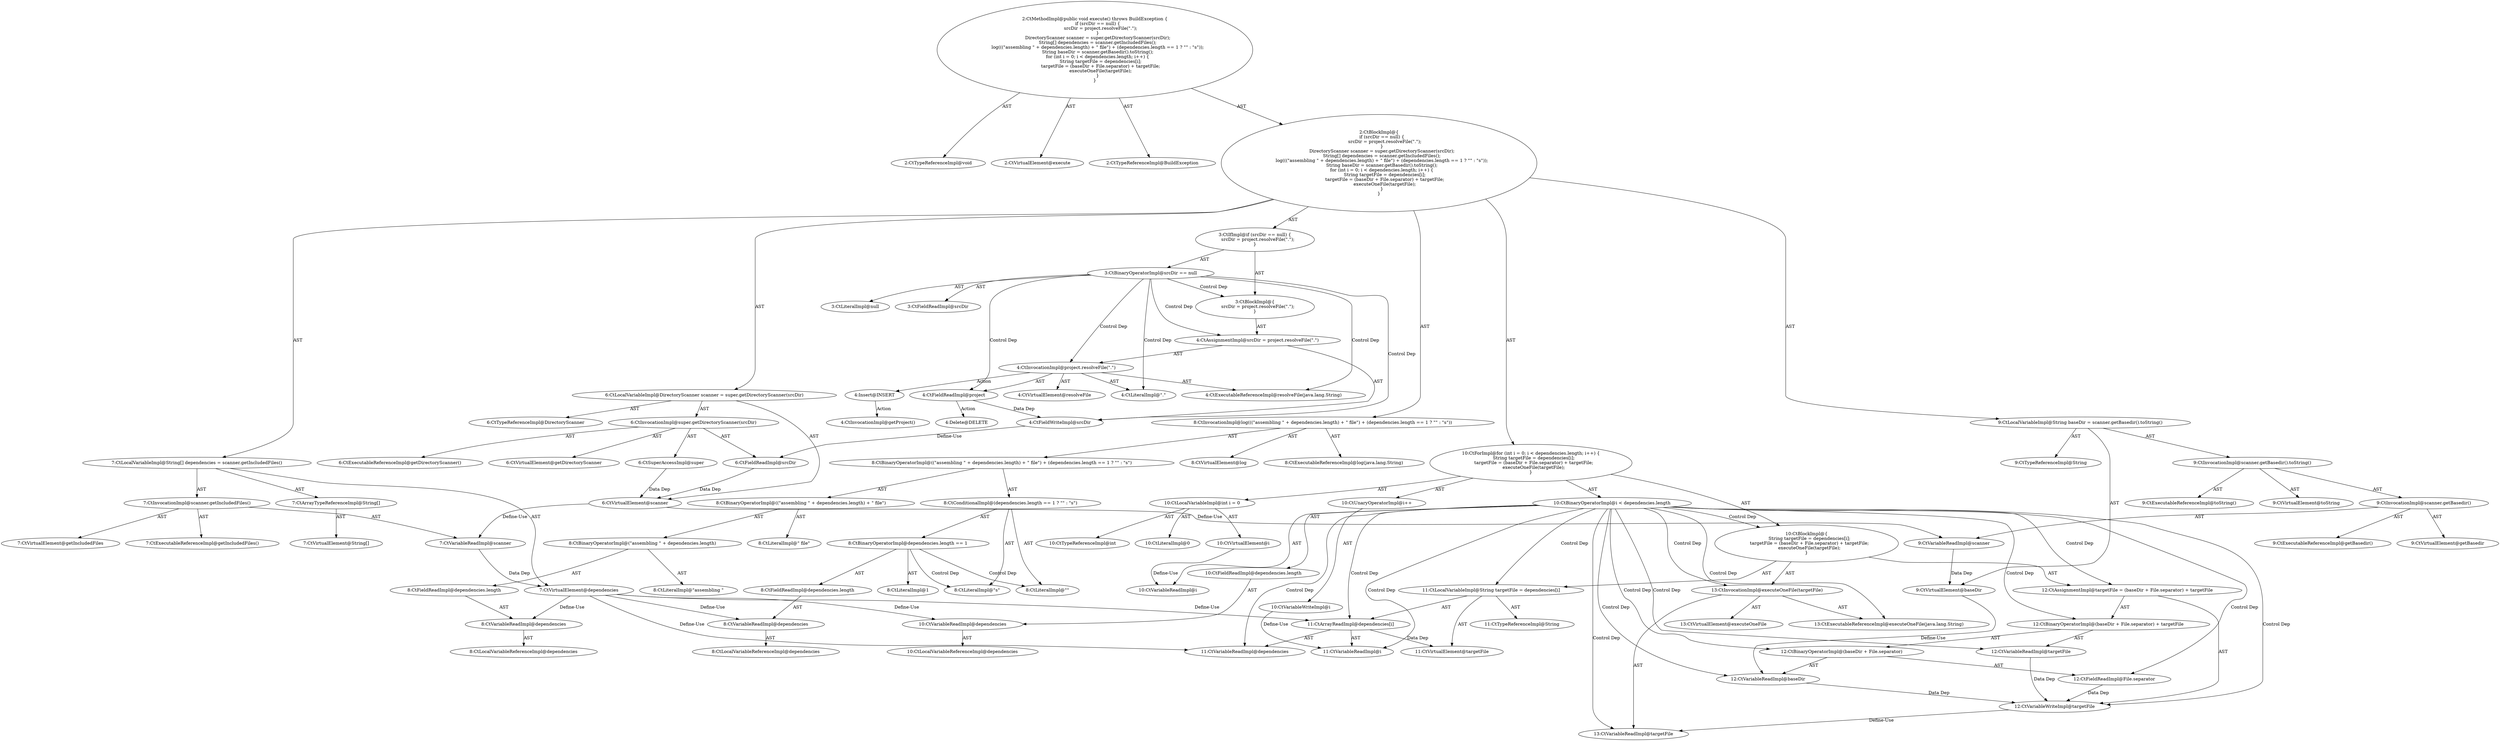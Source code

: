 digraph "execute#?" {
0 [label="2:CtTypeReferenceImpl@void" shape=ellipse]
1 [label="2:CtVirtualElement@execute" shape=ellipse]
2 [label="2:CtTypeReferenceImpl@BuildException" shape=ellipse]
3 [label="3:CtFieldReadImpl@srcDir" shape=ellipse]
4 [label="3:CtLiteralImpl@null" shape=ellipse]
5 [label="3:CtBinaryOperatorImpl@srcDir == null" shape=ellipse]
6 [label="4:CtFieldWriteImpl@srcDir" shape=ellipse]
7 [label="4:CtExecutableReferenceImpl@resolveFile(java.lang.String)" shape=ellipse]
8 [label="4:CtVirtualElement@resolveFile" shape=ellipse]
9 [label="4:CtFieldReadImpl@project" shape=ellipse]
10 [label="4:CtLiteralImpl@\".\"" shape=ellipse]
11 [label="4:CtInvocationImpl@project.resolveFile(\".\")" shape=ellipse]
12 [label="4:CtAssignmentImpl@srcDir = project.resolveFile(\".\")" shape=ellipse]
13 [label="3:CtBlockImpl@\{
    srcDir = project.resolveFile(\".\");
\}" shape=ellipse]
14 [label="3:CtIfImpl@if (srcDir == null) \{
    srcDir = project.resolveFile(\".\");
\}" shape=ellipse]
15 [label="6:CtTypeReferenceImpl@DirectoryScanner" shape=ellipse]
16 [label="6:CtExecutableReferenceImpl@getDirectoryScanner()" shape=ellipse]
17 [label="6:CtVirtualElement@getDirectoryScanner" shape=ellipse]
18 [label="6:CtSuperAccessImpl@super" shape=ellipse]
19 [label="6:CtFieldReadImpl@srcDir" shape=ellipse]
20 [label="6:CtInvocationImpl@super.getDirectoryScanner(srcDir)" shape=ellipse]
21 [label="6:CtVirtualElement@scanner" shape=ellipse]
22 [label="6:CtLocalVariableImpl@DirectoryScanner scanner = super.getDirectoryScanner(srcDir)" shape=ellipse]
23 [label="7:CtVirtualElement@String[]" shape=ellipse]
24 [label="7:CtArrayTypeReferenceImpl@String[]" shape=ellipse]
25 [label="7:CtExecutableReferenceImpl@getIncludedFiles()" shape=ellipse]
26 [label="7:CtVirtualElement@getIncludedFiles" shape=ellipse]
27 [label="7:CtVariableReadImpl@scanner" shape=ellipse]
28 [label="7:CtInvocationImpl@scanner.getIncludedFiles()" shape=ellipse]
29 [label="7:CtVirtualElement@dependencies" shape=ellipse]
30 [label="7:CtLocalVariableImpl@String[] dependencies = scanner.getIncludedFiles()" shape=ellipse]
31 [label="8:CtExecutableReferenceImpl@log(java.lang.String)" shape=ellipse]
32 [label="8:CtVirtualElement@log" shape=ellipse]
33 [label="8:CtLiteralImpl@\"assembling \"" shape=ellipse]
34 [label="8:CtVariableReadImpl@dependencies" shape=ellipse]
35 [label="8:CtLocalVariableReferenceImpl@dependencies" shape=ellipse]
36 [label="8:CtFieldReadImpl@dependencies.length" shape=ellipse]
37 [label="8:CtBinaryOperatorImpl@(\"assembling \" + dependencies.length)" shape=ellipse]
38 [label="8:CtLiteralImpl@\" file\"" shape=ellipse]
39 [label="8:CtBinaryOperatorImpl@((\"assembling \" + dependencies.length) + \" file\")" shape=ellipse]
40 [label="8:CtVariableReadImpl@dependencies" shape=ellipse]
41 [label="8:CtLocalVariableReferenceImpl@dependencies" shape=ellipse]
42 [label="8:CtFieldReadImpl@dependencies.length" shape=ellipse]
43 [label="8:CtLiteralImpl@1" shape=ellipse]
44 [label="8:CtBinaryOperatorImpl@dependencies.length == 1" shape=ellipse]
45 [label="8:CtLiteralImpl@\"\"" shape=ellipse]
46 [label="8:CtLiteralImpl@\"s\"" shape=ellipse]
47 [label="8:CtConditionalImpl@(dependencies.length == 1 ? \"\" : \"s\")" shape=ellipse]
48 [label="8:CtBinaryOperatorImpl@((\"assembling \" + dependencies.length) + \" file\") + (dependencies.length == 1 ? \"\" : \"s\")" shape=ellipse]
49 [label="8:CtInvocationImpl@log(((\"assembling \" + dependencies.length) + \" file\") + (dependencies.length == 1 ? \"\" : \"s\"))" shape=ellipse]
50 [label="9:CtTypeReferenceImpl@String" shape=ellipse]
51 [label="9:CtExecutableReferenceImpl@toString()" shape=ellipse]
52 [label="9:CtVirtualElement@toString" shape=ellipse]
53 [label="9:CtExecutableReferenceImpl@getBasedir()" shape=ellipse]
54 [label="9:CtVirtualElement@getBasedir" shape=ellipse]
55 [label="9:CtVariableReadImpl@scanner" shape=ellipse]
56 [label="9:CtInvocationImpl@scanner.getBasedir()" shape=ellipse]
57 [label="9:CtInvocationImpl@scanner.getBasedir().toString()" shape=ellipse]
58 [label="9:CtVirtualElement@baseDir" shape=ellipse]
59 [label="9:CtLocalVariableImpl@String baseDir = scanner.getBasedir().toString()" shape=ellipse]
60 [label="10:CtTypeReferenceImpl@int" shape=ellipse]
61 [label="10:CtLiteralImpl@0" shape=ellipse]
62 [label="10:CtVirtualElement@i" shape=ellipse]
63 [label="10:CtLocalVariableImpl@int i = 0" shape=ellipse]
64 [label="10:CtVariableReadImpl@i" shape=ellipse]
65 [label="10:CtVariableReadImpl@dependencies" shape=ellipse]
66 [label="10:CtLocalVariableReferenceImpl@dependencies" shape=ellipse]
67 [label="10:CtFieldReadImpl@dependencies.length" shape=ellipse]
68 [label="10:CtBinaryOperatorImpl@i < dependencies.length" shape=ellipse]
69 [label="10:CtVariableWriteImpl@i" shape=ellipse]
70 [label="10:CtUnaryOperatorImpl@i++" shape=ellipse]
71 [label="11:CtTypeReferenceImpl@String" shape=ellipse]
72 [label="11:CtVariableReadImpl@dependencies" shape=ellipse]
73 [label="11:CtVariableReadImpl@i" shape=ellipse]
74 [label="11:CtArrayReadImpl@dependencies[i]" shape=ellipse]
75 [label="11:CtVirtualElement@targetFile" shape=ellipse]
76 [label="11:CtLocalVariableImpl@String targetFile = dependencies[i]" shape=ellipse]
77 [label="12:CtVariableWriteImpl@targetFile" shape=ellipse]
78 [label="12:CtVariableReadImpl@baseDir" shape=ellipse]
79 [label="12:CtFieldReadImpl@File.separator" shape=ellipse]
80 [label="12:CtBinaryOperatorImpl@(baseDir + File.separator)" shape=ellipse]
81 [label="12:CtVariableReadImpl@targetFile" shape=ellipse]
82 [label="12:CtBinaryOperatorImpl@(baseDir + File.separator) + targetFile" shape=ellipse]
83 [label="12:CtAssignmentImpl@targetFile = (baseDir + File.separator) + targetFile" shape=ellipse]
84 [label="13:CtExecutableReferenceImpl@executeOneFile(java.lang.String)" shape=ellipse]
85 [label="13:CtVirtualElement@executeOneFile" shape=ellipse]
86 [label="13:CtVariableReadImpl@targetFile" shape=ellipse]
87 [label="13:CtInvocationImpl@executeOneFile(targetFile)" shape=ellipse]
88 [label="10:CtBlockImpl@\{
    String targetFile = dependencies[i];
    targetFile = (baseDir + File.separator) + targetFile;
    executeOneFile(targetFile);
\}" shape=ellipse]
89 [label="10:CtForImpl@for (int i = 0; i < dependencies.length; i++) \{
    String targetFile = dependencies[i];
    targetFile = (baseDir + File.separator) + targetFile;
    executeOneFile(targetFile);
\}" shape=ellipse]
90 [label="2:CtBlockImpl@\{
    if (srcDir == null) \{
        srcDir = project.resolveFile(\".\");
    \}
    DirectoryScanner scanner = super.getDirectoryScanner(srcDir);
    String[] dependencies = scanner.getIncludedFiles();
    log(((\"assembling \" + dependencies.length) + \" file\") + (dependencies.length == 1 ? \"\" : \"s\"));
    String baseDir = scanner.getBasedir().toString();
    for (int i = 0; i < dependencies.length; i++) \{
        String targetFile = dependencies[i];
        targetFile = (baseDir + File.separator) + targetFile;
        executeOneFile(targetFile);
    \}
\}" shape=ellipse]
91 [label="2:CtMethodImpl@public void execute() throws BuildException \{
    if (srcDir == null) \{
        srcDir = project.resolveFile(\".\");
    \}
    DirectoryScanner scanner = super.getDirectoryScanner(srcDir);
    String[] dependencies = scanner.getIncludedFiles();
    log(((\"assembling \" + dependencies.length) + \" file\") + (dependencies.length == 1 ? \"\" : \"s\"));
    String baseDir = scanner.getBasedir().toString();
    for (int i = 0; i < dependencies.length; i++) \{
        String targetFile = dependencies[i];
        targetFile = (baseDir + File.separator) + targetFile;
        executeOneFile(targetFile);
    \}
\}" shape=ellipse]
92 [label="4:Delete@DELETE" shape=ellipse]
93 [label="4:Insert@INSERT" shape=ellipse]
94 [label="4:CtInvocationImpl@getProject()" shape=ellipse]
5 -> 3 [label="AST"];
5 -> 4 [label="AST"];
5 -> 13 [label="Control Dep"];
5 -> 12 [label="Control Dep"];
5 -> 6 [label="Control Dep"];
5 -> 11 [label="Control Dep"];
5 -> 7 [label="Control Dep"];
5 -> 9 [label="Control Dep"];
5 -> 10 [label="Control Dep"];
6 -> 19 [label="Define-Use"];
9 -> 6 [label="Data Dep"];
9 -> 92 [label="Action"];
11 -> 8 [label="AST"];
11 -> 9 [label="AST"];
11 -> 7 [label="AST"];
11 -> 10 [label="AST"];
11 -> 93 [label="Action"];
12 -> 6 [label="AST"];
12 -> 11 [label="AST"];
13 -> 12 [label="AST"];
14 -> 5 [label="AST"];
14 -> 13 [label="AST"];
18 -> 21 [label="Data Dep"];
19 -> 21 [label="Data Dep"];
20 -> 17 [label="AST"];
20 -> 18 [label="AST"];
20 -> 16 [label="AST"];
20 -> 19 [label="AST"];
21 -> 27 [label="Define-Use"];
21 -> 55 [label="Define-Use"];
22 -> 21 [label="AST"];
22 -> 15 [label="AST"];
22 -> 20 [label="AST"];
24 -> 23 [label="AST"];
27 -> 29 [label="Data Dep"];
28 -> 26 [label="AST"];
28 -> 27 [label="AST"];
28 -> 25 [label="AST"];
29 -> 34 [label="Define-Use"];
29 -> 40 [label="Define-Use"];
29 -> 65 [label="Define-Use"];
29 -> 72 [label="Define-Use"];
29 -> 74 [label="Define-Use"];
30 -> 29 [label="AST"];
30 -> 24 [label="AST"];
30 -> 28 [label="AST"];
34 -> 35 [label="AST"];
36 -> 34 [label="AST"];
37 -> 33 [label="AST"];
37 -> 36 [label="AST"];
39 -> 37 [label="AST"];
39 -> 38 [label="AST"];
40 -> 41 [label="AST"];
42 -> 40 [label="AST"];
44 -> 42 [label="AST"];
44 -> 43 [label="AST"];
44 -> 45 [label="Control Dep"];
44 -> 46 [label="Control Dep"];
47 -> 44 [label="AST"];
47 -> 45 [label="AST"];
47 -> 46 [label="AST"];
48 -> 39 [label="AST"];
48 -> 47 [label="AST"];
49 -> 32 [label="AST"];
49 -> 31 [label="AST"];
49 -> 48 [label="AST"];
55 -> 58 [label="Data Dep"];
56 -> 54 [label="AST"];
56 -> 55 [label="AST"];
56 -> 53 [label="AST"];
57 -> 52 [label="AST"];
57 -> 56 [label="AST"];
57 -> 51 [label="AST"];
58 -> 78 [label="Define-Use"];
59 -> 58 [label="AST"];
59 -> 50 [label="AST"];
59 -> 57 [label="AST"];
62 -> 64 [label="Define-Use"];
63 -> 62 [label="AST"];
63 -> 60 [label="AST"];
63 -> 61 [label="AST"];
65 -> 66 [label="AST"];
67 -> 65 [label="AST"];
68 -> 64 [label="AST"];
68 -> 67 [label="AST"];
68 -> 88 [label="Control Dep"];
68 -> 76 [label="Control Dep"];
68 -> 74 [label="Control Dep"];
68 -> 72 [label="Control Dep"];
68 -> 73 [label="Control Dep"];
68 -> 83 [label="Control Dep"];
68 -> 77 [label="Control Dep"];
68 -> 82 [label="Control Dep"];
68 -> 80 [label="Control Dep"];
68 -> 78 [label="Control Dep"];
68 -> 79 [label="Control Dep"];
68 -> 81 [label="Control Dep"];
68 -> 87 [label="Control Dep"];
68 -> 84 [label="Control Dep"];
68 -> 86 [label="Control Dep"];
69 -> 73 [label="Define-Use"];
70 -> 69 [label="AST"];
74 -> 72 [label="AST"];
74 -> 73 [label="AST"];
74 -> 75 [label="Data Dep"];
76 -> 75 [label="AST"];
76 -> 71 [label="AST"];
76 -> 74 [label="AST"];
77 -> 86 [label="Define-Use"];
78 -> 77 [label="Data Dep"];
79 -> 77 [label="Data Dep"];
80 -> 78 [label="AST"];
80 -> 79 [label="AST"];
81 -> 77 [label="Data Dep"];
82 -> 80 [label="AST"];
82 -> 81 [label="AST"];
83 -> 77 [label="AST"];
83 -> 82 [label="AST"];
87 -> 85 [label="AST"];
87 -> 84 [label="AST"];
87 -> 86 [label="AST"];
88 -> 76 [label="AST"];
88 -> 83 [label="AST"];
88 -> 87 [label="AST"];
89 -> 63 [label="AST"];
89 -> 68 [label="AST"];
89 -> 70 [label="AST"];
89 -> 88 [label="AST"];
90 -> 14 [label="AST"];
90 -> 22 [label="AST"];
90 -> 30 [label="AST"];
90 -> 49 [label="AST"];
90 -> 59 [label="AST"];
90 -> 89 [label="AST"];
91 -> 1 [label="AST"];
91 -> 0 [label="AST"];
91 -> 2 [label="AST"];
91 -> 90 [label="AST"];
93 -> 94 [label="Action"];
}